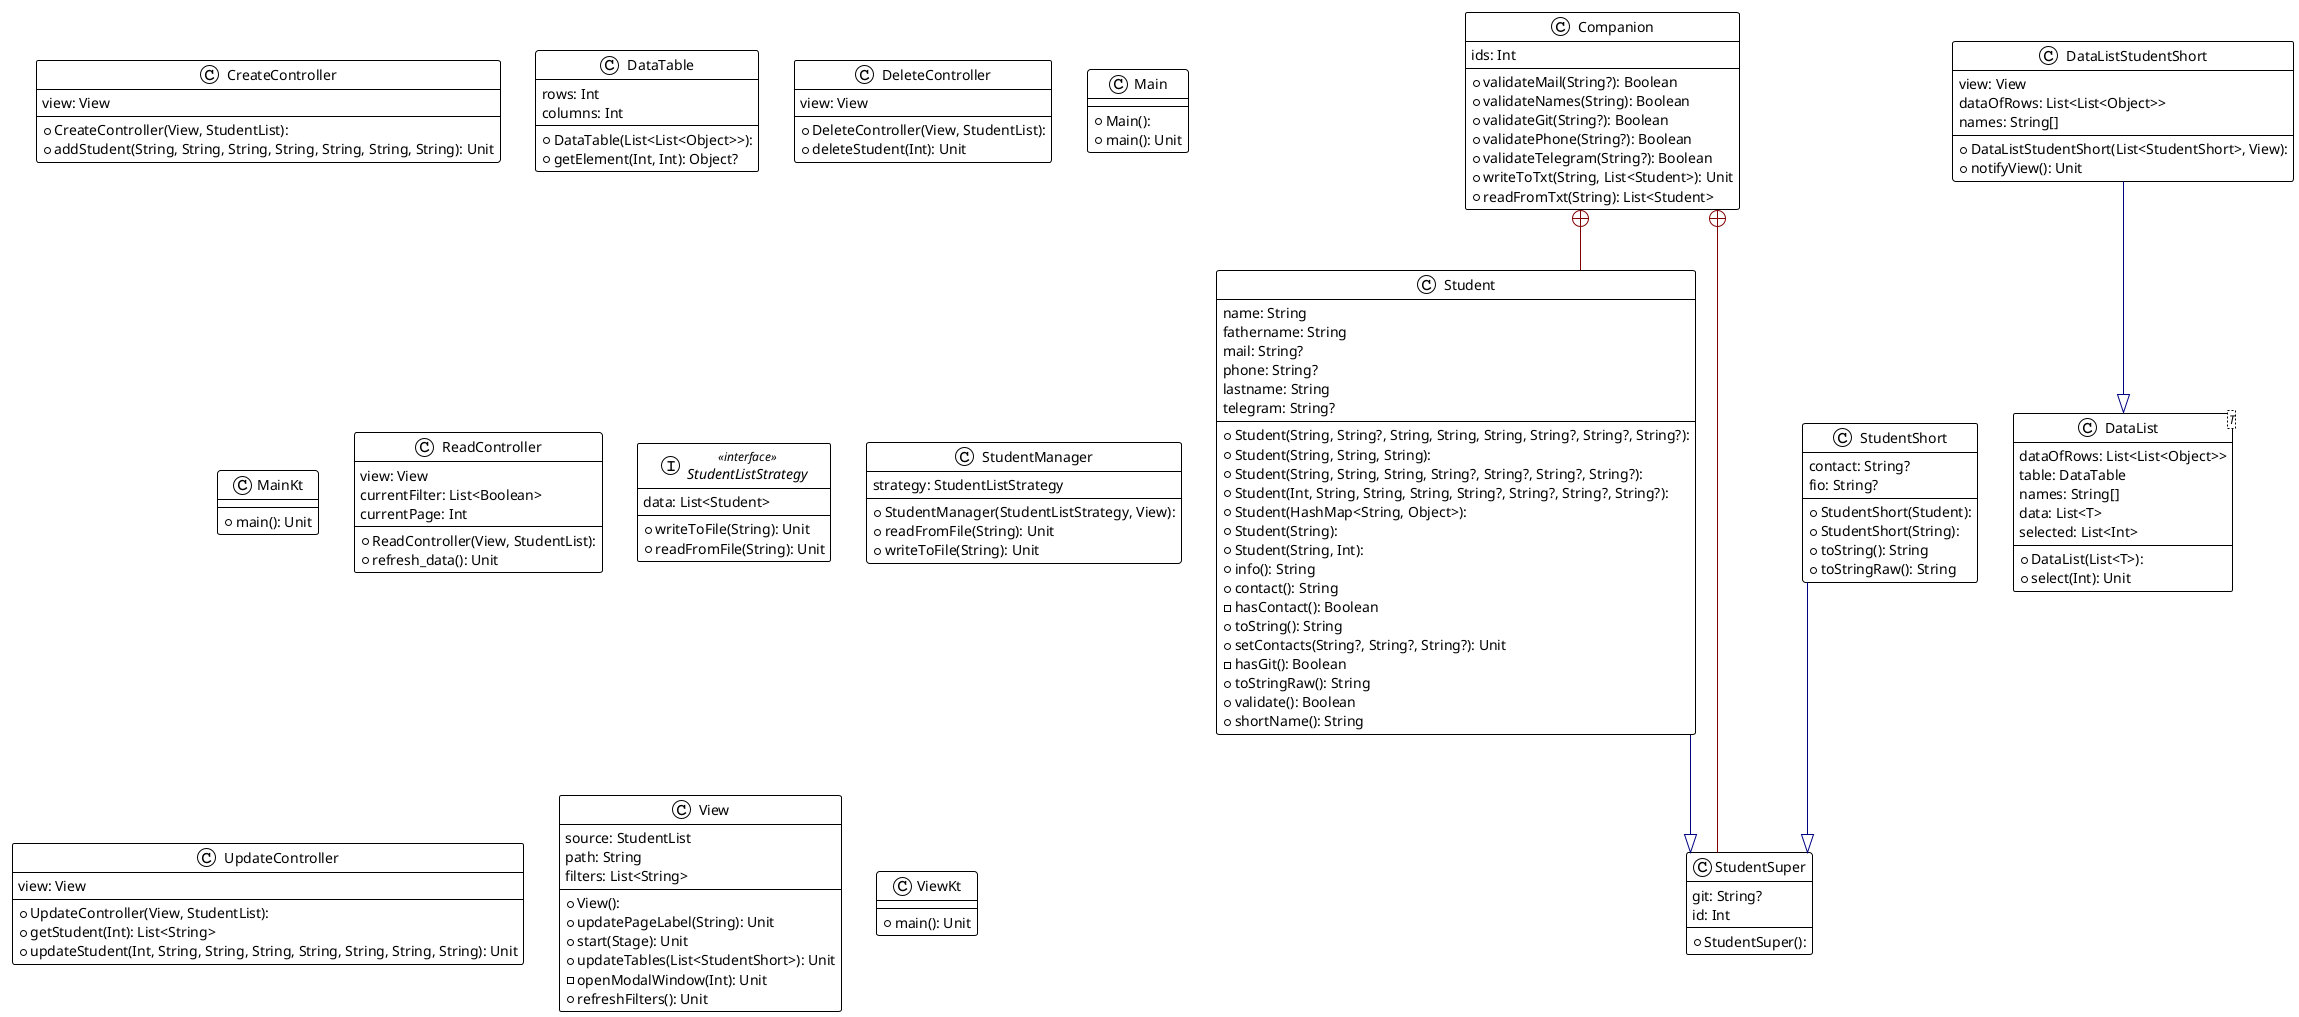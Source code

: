 @startuml

!theme plain
top to bottom direction
skinparam linetype ortho

class Companion {
  + validateMail(String?): Boolean
  + validateNames(String): Boolean
  + validateGit(String?): Boolean
  + validatePhone(String?): Boolean
  + validateTelegram(String?): Boolean
   ids: Int
}
class Companion {
  + writeToTxt(String, List<Student>): Unit
  + readFromTxt(String): List<Student>
}
class CreateController {
  + CreateController(View, StudentList): 
  + addStudent(String, String, String, String, String, String, String): Unit
   view: View
}
class DataList<T> {
  + DataList(List<T>): 
  + select(Int): Unit
   dataOfRows: List<List<Object>>
   table: DataTable
   names: String[]
   data: List<T>
   selected: List<Int>
}
class DataListStudentShort {
  + DataListStudentShort(List<StudentShort>, View): 
  + notifyView(): Unit
   view: View
   dataOfRows: List<List<Object>>
   names: String[]
}
class DataTable {
  + DataTable(List<List<Object>>): 
  + getElement(Int, Int): Object?
   rows: Int
   columns: Int
}
class DeleteController {
  + DeleteController(View, StudentList): 
  + deleteStudent(Int): Unit
   view: View
}
class Main {
  + Main(): 
  + main(): Unit
}
class MainKt {
  + main(): Unit
}
class ReadController {
  + ReadController(View, StudentList): 
  + refresh_data(): Unit
   view: View
   currentFilter: List<Boolean>
   currentPage: Int
}
class Student {
  + Student(String, String?, String, String, String, String?, String?, String?): 
  + Student(String, String, String): 
  + Student(String, String, String, String?, String?, String?, String?): 
  + Student(Int, String, String, String, String?, String?, String?, String?): 
  + Student(HashMap<String, Object>): 
  + Student(String): 
  + Student(String, Int): 
  + info(): String
  + contact(): String
  - hasContact(): Boolean
  + toString(): String
  + setContacts(String?, String?, String?): Unit
  - hasGit(): Boolean
  + toStringRaw(): String
  + validate(): Boolean
  + shortName(): String
   name: String
   fathername: String
   mail: String?
   phone: String?
   lastname: String
   telegram: String?
}
interface StudentListStrategy << interface >> {
  + writeToFile(String): Unit
  + readFromFile(String): Unit
   data: List<Student>
}
class StudentManager {
  + StudentManager(StudentListStrategy, View): 
  + readFromFile(String): Unit
  + writeToFile(String): Unit
   strategy: StudentListStrategy
}
class StudentShort {
  + StudentShort(Student): 
  + StudentShort(String): 
  + toString(): String
  + toStringRaw(): String
   contact: String?
   fio: String?
}
class StudentSuper {
  + StudentSuper(): 
   git: String?
   id: Int
}
class UpdateController {
  + UpdateController(View, StudentList): 
  + getStudent(Int): List<String>
  + updateStudent(Int, String, String, String, String, String, String, String): Unit
   view: View
}
class View {
  + View(): 
  + updatePageLabel(String): Unit
  + start(Stage): Unit
  + updateTables(List<StudentShort>): Unit
  - openModalWindow(Int): Unit
  + refreshFilters(): Unit
   source: StudentList
   path: String
   filters: List<String>
}
class ViewKt {
  + main(): Unit
}

Companion             +-[#820000,plain]-  Student              
Companion             +-[#820000,plain]-  StudentSuper         
DataListStudentShort  -[#000082,plain]-^  DataList             
Student               -[#000082,plain]-^  StudentSuper         
StudentShort          -[#000082,plain]-^  StudentSuper         
@enduml

